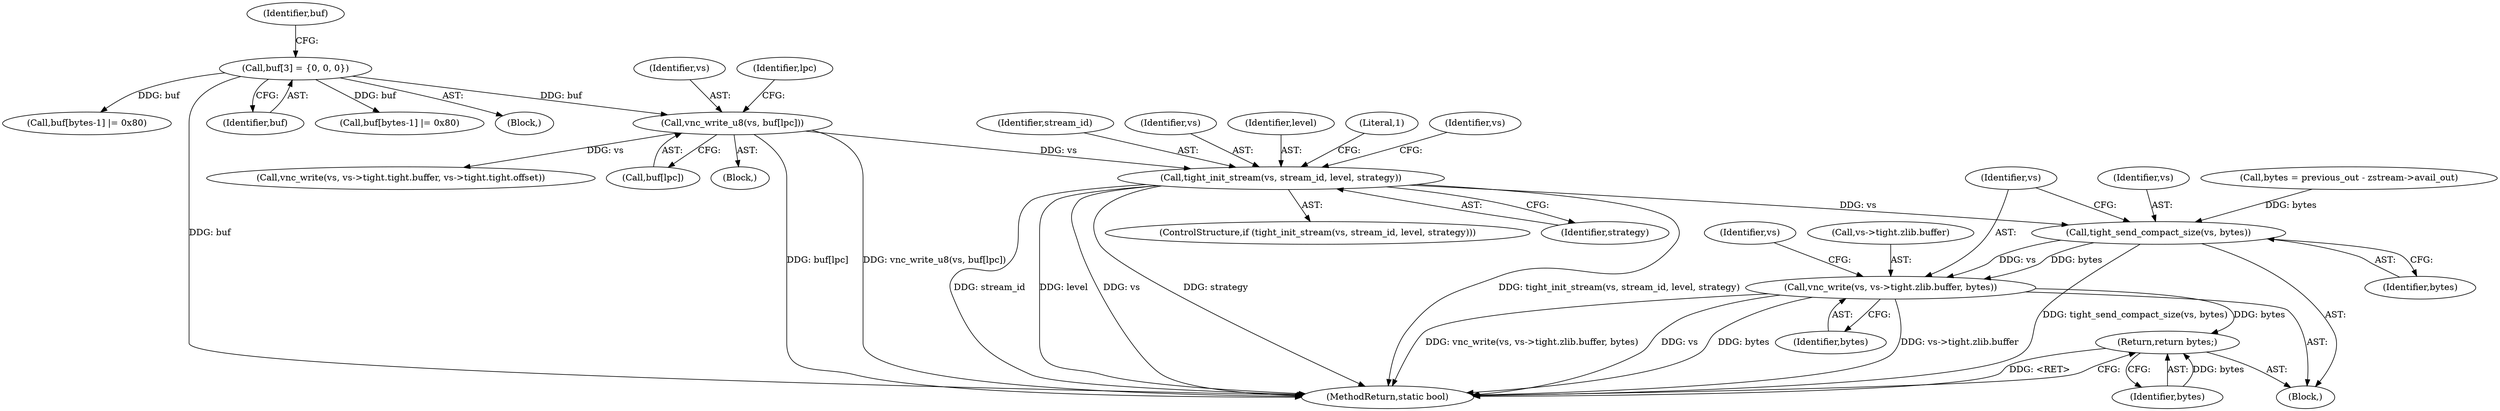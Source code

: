 digraph "0_qemu_9f64916da20eea67121d544698676295bbb105a7_0@pointer" {
"1000679" [label="(Call,tight_init_stream(vs, stream_id, level, strategy))"];
"1000637" [label="(Call,vnc_write_u8(vs, buf[lpc]))"];
"1000573" [label="(Call,buf[3] = {0, 0, 0})"];
"1000807" [label="(Call,tight_send_compact_size(vs, bytes))"];
"1000810" [label="(Call,vnc_write(vs, vs->tight.zlib.buffer, bytes))"];
"1000827" [label="(Return,return bytes;)"];
"1000642" [label="(Block,)"];
"1000812" [label="(Call,vs->tight.zlib.buffer)"];
"1000828" [label="(Identifier,bytes)"];
"1000808" [label="(Identifier,vs)"];
"1000678" [label="(ControlStructure,if (tight_init_stream(vs, stream_id, level, strategy)))"];
"1000681" [label="(Identifier,stream_id)"];
"1000638" [label="(Identifier,vs)"];
"1000683" [label="(Identifier,strategy)"];
"1000807" [label="(Call,tight_send_compact_size(vs, bytes))"];
"1000635" [label="(Identifier,lpc)"];
"1000639" [label="(Call,buf[lpc])"];
"1000824" [label="(Identifier,vs)"];
"1000637" [label="(Call,vnc_write_u8(vs, buf[lpc]))"];
"1000811" [label="(Identifier,vs)"];
"1000680" [label="(Identifier,vs)"];
"1000610" [label="(Call,buf[bytes-1] |= 0x80)"];
"1000636" [label="(Block,)"];
"1000800" [label="(Call,bytes = previous_out - zstream->avail_out)"];
"1000946" [label="(MethodReturn,static bool)"];
"1000588" [label="(Call,buf[bytes-1] |= 0x80)"];
"1000563" [label="(Block,)"];
"1000810" [label="(Call,vnc_write(vs, vs->tight.zlib.buffer, bytes))"];
"1000682" [label="(Identifier,level)"];
"1000573" [label="(Call,buf[3] = {0, 0, 0})"];
"1000827" [label="(Return,return bytes;)"];
"1000679" [label="(Call,tight_init_stream(vs, stream_id, level, strategy))"];
"1000687" [label="(Literal,1)"];
"1000809" [label="(Identifier,bytes)"];
"1000577" [label="(Identifier,buf)"];
"1000819" [label="(Identifier,bytes)"];
"1000692" [label="(Identifier,vs)"];
"1000574" [label="(Identifier,buf)"];
"1000660" [label="(Call,vnc_write(vs, vs->tight.tight.buffer, vs->tight.tight.offset))"];
"1000679" -> "1000678"  [label="AST: "];
"1000679" -> "1000683"  [label="CFG: "];
"1000680" -> "1000679"  [label="AST: "];
"1000681" -> "1000679"  [label="AST: "];
"1000682" -> "1000679"  [label="AST: "];
"1000683" -> "1000679"  [label="AST: "];
"1000687" -> "1000679"  [label="CFG: "];
"1000692" -> "1000679"  [label="CFG: "];
"1000679" -> "1000946"  [label="DDG: stream_id"];
"1000679" -> "1000946"  [label="DDG: level"];
"1000679" -> "1000946"  [label="DDG: vs"];
"1000679" -> "1000946"  [label="DDG: strategy"];
"1000679" -> "1000946"  [label="DDG: tight_init_stream(vs, stream_id, level, strategy)"];
"1000637" -> "1000679"  [label="DDG: vs"];
"1000679" -> "1000807"  [label="DDG: vs"];
"1000637" -> "1000636"  [label="AST: "];
"1000637" -> "1000639"  [label="CFG: "];
"1000638" -> "1000637"  [label="AST: "];
"1000639" -> "1000637"  [label="AST: "];
"1000635" -> "1000637"  [label="CFG: "];
"1000637" -> "1000946"  [label="DDG: buf[lpc]"];
"1000637" -> "1000946"  [label="DDG: vnc_write_u8(vs, buf[lpc])"];
"1000573" -> "1000637"  [label="DDG: buf"];
"1000637" -> "1000660"  [label="DDG: vs"];
"1000573" -> "1000563"  [label="AST: "];
"1000573" -> "1000574"  [label="CFG: "];
"1000574" -> "1000573"  [label="AST: "];
"1000577" -> "1000573"  [label="CFG: "];
"1000573" -> "1000946"  [label="DDG: buf"];
"1000573" -> "1000588"  [label="DDG: buf"];
"1000573" -> "1000610"  [label="DDG: buf"];
"1000807" -> "1000642"  [label="AST: "];
"1000807" -> "1000809"  [label="CFG: "];
"1000808" -> "1000807"  [label="AST: "];
"1000809" -> "1000807"  [label="AST: "];
"1000811" -> "1000807"  [label="CFG: "];
"1000807" -> "1000946"  [label="DDG: tight_send_compact_size(vs, bytes)"];
"1000800" -> "1000807"  [label="DDG: bytes"];
"1000807" -> "1000810"  [label="DDG: vs"];
"1000807" -> "1000810"  [label="DDG: bytes"];
"1000810" -> "1000642"  [label="AST: "];
"1000810" -> "1000819"  [label="CFG: "];
"1000811" -> "1000810"  [label="AST: "];
"1000812" -> "1000810"  [label="AST: "];
"1000819" -> "1000810"  [label="AST: "];
"1000824" -> "1000810"  [label="CFG: "];
"1000810" -> "1000946"  [label="DDG: vnc_write(vs, vs->tight.zlib.buffer, bytes)"];
"1000810" -> "1000946"  [label="DDG: vs"];
"1000810" -> "1000946"  [label="DDG: bytes"];
"1000810" -> "1000946"  [label="DDG: vs->tight.zlib.buffer"];
"1000810" -> "1000827"  [label="DDG: bytes"];
"1000827" -> "1000642"  [label="AST: "];
"1000827" -> "1000828"  [label="CFG: "];
"1000828" -> "1000827"  [label="AST: "];
"1000946" -> "1000827"  [label="CFG: "];
"1000827" -> "1000946"  [label="DDG: <RET>"];
"1000828" -> "1000827"  [label="DDG: bytes"];
}
